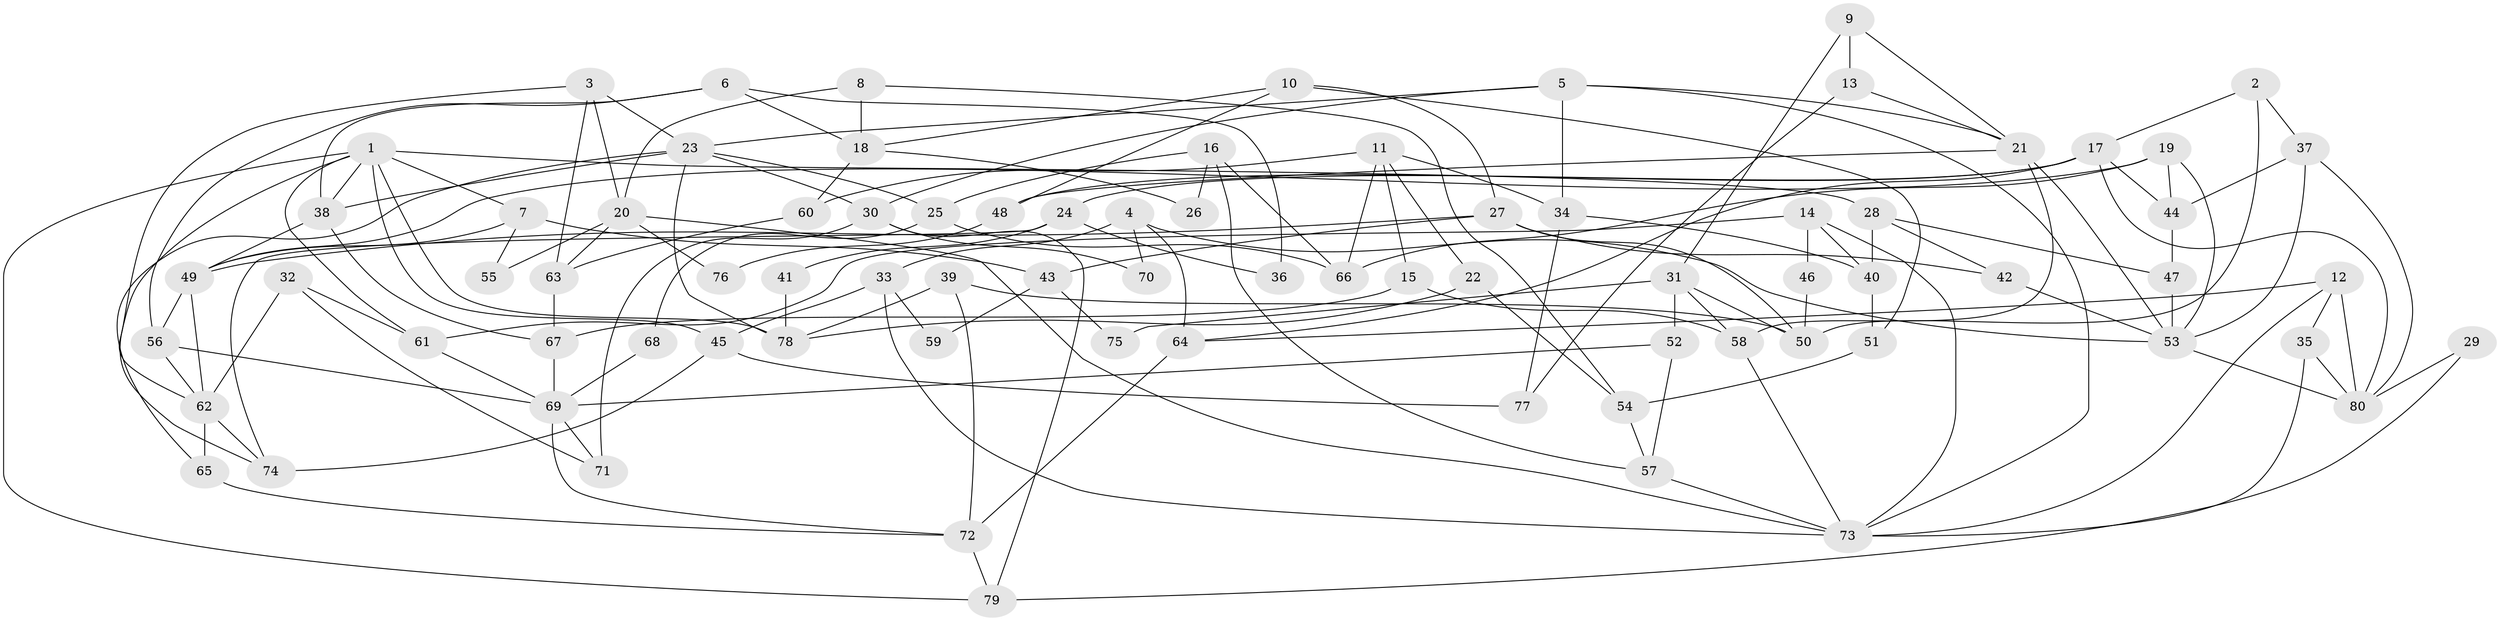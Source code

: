 // Generated by graph-tools (version 1.1) at 2025/15/03/09/25 04:15:05]
// undirected, 80 vertices, 160 edges
graph export_dot {
graph [start="1"]
  node [color=gray90,style=filled];
  1;
  2;
  3;
  4;
  5;
  6;
  7;
  8;
  9;
  10;
  11;
  12;
  13;
  14;
  15;
  16;
  17;
  18;
  19;
  20;
  21;
  22;
  23;
  24;
  25;
  26;
  27;
  28;
  29;
  30;
  31;
  32;
  33;
  34;
  35;
  36;
  37;
  38;
  39;
  40;
  41;
  42;
  43;
  44;
  45;
  46;
  47;
  48;
  49;
  50;
  51;
  52;
  53;
  54;
  55;
  56;
  57;
  58;
  59;
  60;
  61;
  62;
  63;
  64;
  65;
  66;
  67;
  68;
  69;
  70;
  71;
  72;
  73;
  74;
  75;
  76;
  77;
  78;
  79;
  80;
  1 -- 79;
  1 -- 38;
  1 -- 7;
  1 -- 28;
  1 -- 45;
  1 -- 61;
  1 -- 74;
  1 -- 78;
  2 -- 17;
  2 -- 37;
  2 -- 50;
  3 -- 20;
  3 -- 62;
  3 -- 23;
  3 -- 63;
  4 -- 33;
  4 -- 53;
  4 -- 64;
  4 -- 70;
  5 -- 34;
  5 -- 21;
  5 -- 23;
  5 -- 30;
  5 -- 73;
  6 -- 56;
  6 -- 38;
  6 -- 18;
  6 -- 36;
  7 -- 49;
  7 -- 43;
  7 -- 55;
  8 -- 18;
  8 -- 20;
  8 -- 54;
  9 -- 13;
  9 -- 31;
  9 -- 21;
  10 -- 27;
  10 -- 48;
  10 -- 18;
  10 -- 51;
  11 -- 15;
  11 -- 22;
  11 -- 34;
  11 -- 60;
  11 -- 66;
  12 -- 73;
  12 -- 80;
  12 -- 35;
  12 -- 64;
  13 -- 21;
  13 -- 77;
  14 -- 73;
  14 -- 61;
  14 -- 40;
  14 -- 46;
  15 -- 67;
  15 -- 58;
  16 -- 25;
  16 -- 57;
  16 -- 26;
  16 -- 66;
  17 -- 64;
  17 -- 80;
  17 -- 24;
  17 -- 44;
  17 -- 48;
  18 -- 26;
  18 -- 60;
  19 -- 66;
  19 -- 53;
  19 -- 44;
  19 -- 49;
  20 -- 63;
  20 -- 73;
  20 -- 55;
  20 -- 76;
  21 -- 58;
  21 -- 48;
  21 -- 53;
  22 -- 54;
  22 -- 78;
  23 -- 25;
  23 -- 30;
  23 -- 38;
  23 -- 65;
  23 -- 78;
  24 -- 74;
  24 -- 36;
  24 -- 41;
  25 -- 66;
  25 -- 68;
  27 -- 49;
  27 -- 50;
  27 -- 42;
  27 -- 43;
  28 -- 42;
  28 -- 40;
  28 -- 47;
  29 -- 79;
  29 -- 80;
  30 -- 70;
  30 -- 71;
  30 -- 79;
  31 -- 52;
  31 -- 50;
  31 -- 58;
  31 -- 75;
  32 -- 71;
  32 -- 62;
  32 -- 61;
  33 -- 45;
  33 -- 73;
  33 -- 59;
  34 -- 40;
  34 -- 77;
  35 -- 80;
  35 -- 73;
  37 -- 53;
  37 -- 44;
  37 -- 80;
  38 -- 49;
  38 -- 67;
  39 -- 72;
  39 -- 78;
  39 -- 50;
  40 -- 51;
  41 -- 78;
  42 -- 53;
  43 -- 59;
  43 -- 75;
  44 -- 47;
  45 -- 74;
  45 -- 77;
  46 -- 50;
  47 -- 53;
  48 -- 76;
  49 -- 62;
  49 -- 56;
  51 -- 54;
  52 -- 69;
  52 -- 57;
  53 -- 80;
  54 -- 57;
  56 -- 69;
  56 -- 62;
  57 -- 73;
  58 -- 73;
  60 -- 63;
  61 -- 69;
  62 -- 65;
  62 -- 74;
  63 -- 67;
  64 -- 72;
  65 -- 72;
  67 -- 69;
  68 -- 69;
  69 -- 71;
  69 -- 72;
  72 -- 79;
}

